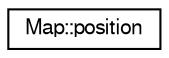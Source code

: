 digraph "Representación gráfica de la clase"
{
  edge [fontname="FreeSans",fontsize="10",labelfontname="FreeSans",labelfontsize="10"];
  node [fontname="FreeSans",fontsize="10",shape=record];
  rankdir="LR";
  Node1 [label="Map::position",height=0.2,width=0.4,color="black", fillcolor="white", style="filled",URL="$class_map_1_1position.html",tooltip="Abstract a position. "];
}
